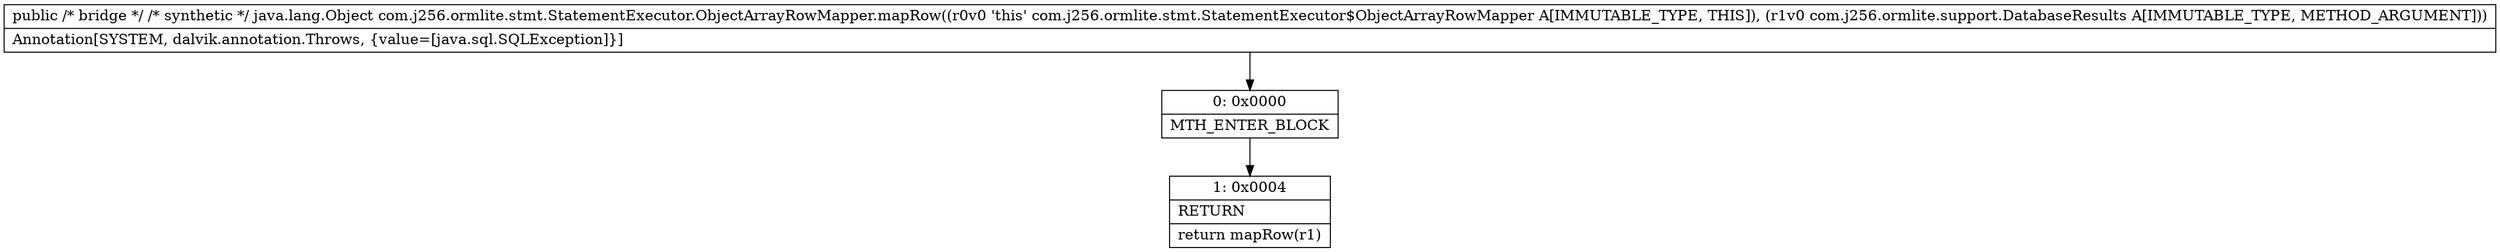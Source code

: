 digraph "CFG forcom.j256.ormlite.stmt.StatementExecutor.ObjectArrayRowMapper.mapRow(Lcom\/j256\/ormlite\/support\/DatabaseResults;)Ljava\/lang\/Object;" {
Node_0 [shape=record,label="{0\:\ 0x0000|MTH_ENTER_BLOCK\l}"];
Node_1 [shape=record,label="{1\:\ 0x0004|RETURN\l|return mapRow(r1)\l}"];
MethodNode[shape=record,label="{public \/* bridge *\/ \/* synthetic *\/ java.lang.Object com.j256.ormlite.stmt.StatementExecutor.ObjectArrayRowMapper.mapRow((r0v0 'this' com.j256.ormlite.stmt.StatementExecutor$ObjectArrayRowMapper A[IMMUTABLE_TYPE, THIS]), (r1v0 com.j256.ormlite.support.DatabaseResults A[IMMUTABLE_TYPE, METHOD_ARGUMENT]))  | Annotation[SYSTEM, dalvik.annotation.Throws, \{value=[java.sql.SQLException]\}]\l}"];
MethodNode -> Node_0;
Node_0 -> Node_1;
}

